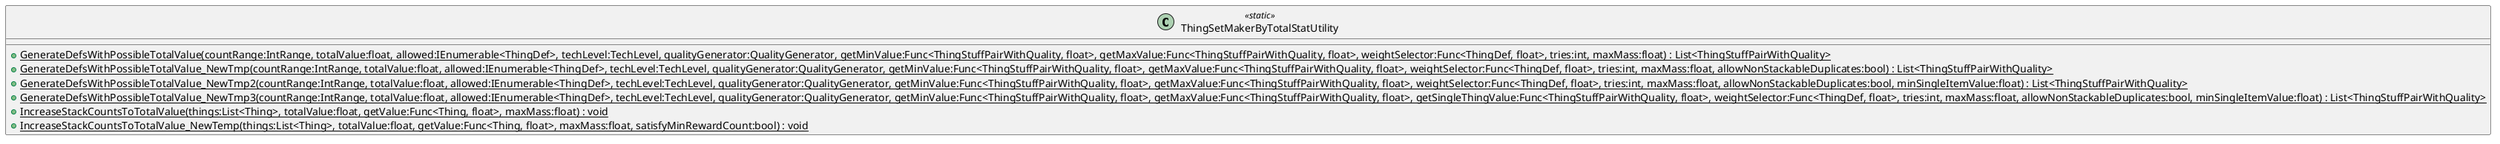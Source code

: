 @startuml
class ThingSetMakerByTotalStatUtility <<static>> {
    + {static} GenerateDefsWithPossibleTotalValue(countRange:IntRange, totalValue:float, allowed:IEnumerable<ThingDef>, techLevel:TechLevel, qualityGenerator:QualityGenerator, getMinValue:Func<ThingStuffPairWithQuality, float>, getMaxValue:Func<ThingStuffPairWithQuality, float>, weightSelector:Func<ThingDef, float>, tries:int, maxMass:float) : List<ThingStuffPairWithQuality>
    + {static} GenerateDefsWithPossibleTotalValue_NewTmp(countRange:IntRange, totalValue:float, allowed:IEnumerable<ThingDef>, techLevel:TechLevel, qualityGenerator:QualityGenerator, getMinValue:Func<ThingStuffPairWithQuality, float>, getMaxValue:Func<ThingStuffPairWithQuality, float>, weightSelector:Func<ThingDef, float>, tries:int, maxMass:float, allowNonStackableDuplicates:bool) : List<ThingStuffPairWithQuality>
    + {static} GenerateDefsWithPossibleTotalValue_NewTmp2(countRange:IntRange, totalValue:float, allowed:IEnumerable<ThingDef>, techLevel:TechLevel, qualityGenerator:QualityGenerator, getMinValue:Func<ThingStuffPairWithQuality, float>, getMaxValue:Func<ThingStuffPairWithQuality, float>, weightSelector:Func<ThingDef, float>, tries:int, maxMass:float, allowNonStackableDuplicates:bool, minSingleItemValue:float) : List<ThingStuffPairWithQuality>
    + {static} GenerateDefsWithPossibleTotalValue_NewTmp3(countRange:IntRange, totalValue:float, allowed:IEnumerable<ThingDef>, techLevel:TechLevel, qualityGenerator:QualityGenerator, getMinValue:Func<ThingStuffPairWithQuality, float>, getMaxValue:Func<ThingStuffPairWithQuality, float>, getSingleThingValue:Func<ThingStuffPairWithQuality, float>, weightSelector:Func<ThingDef, float>, tries:int, maxMass:float, allowNonStackableDuplicates:bool, minSingleItemValue:float) : List<ThingStuffPairWithQuality>
    + {static} IncreaseStackCountsToTotalValue(things:List<Thing>, totalValue:float, getValue:Func<Thing, float>, maxMass:float) : void
    + {static} IncreaseStackCountsToTotalValue_NewTemp(things:List<Thing>, totalValue:float, getValue:Func<Thing, float>, maxMass:float, satisfyMinRewardCount:bool) : void
}
@enduml

